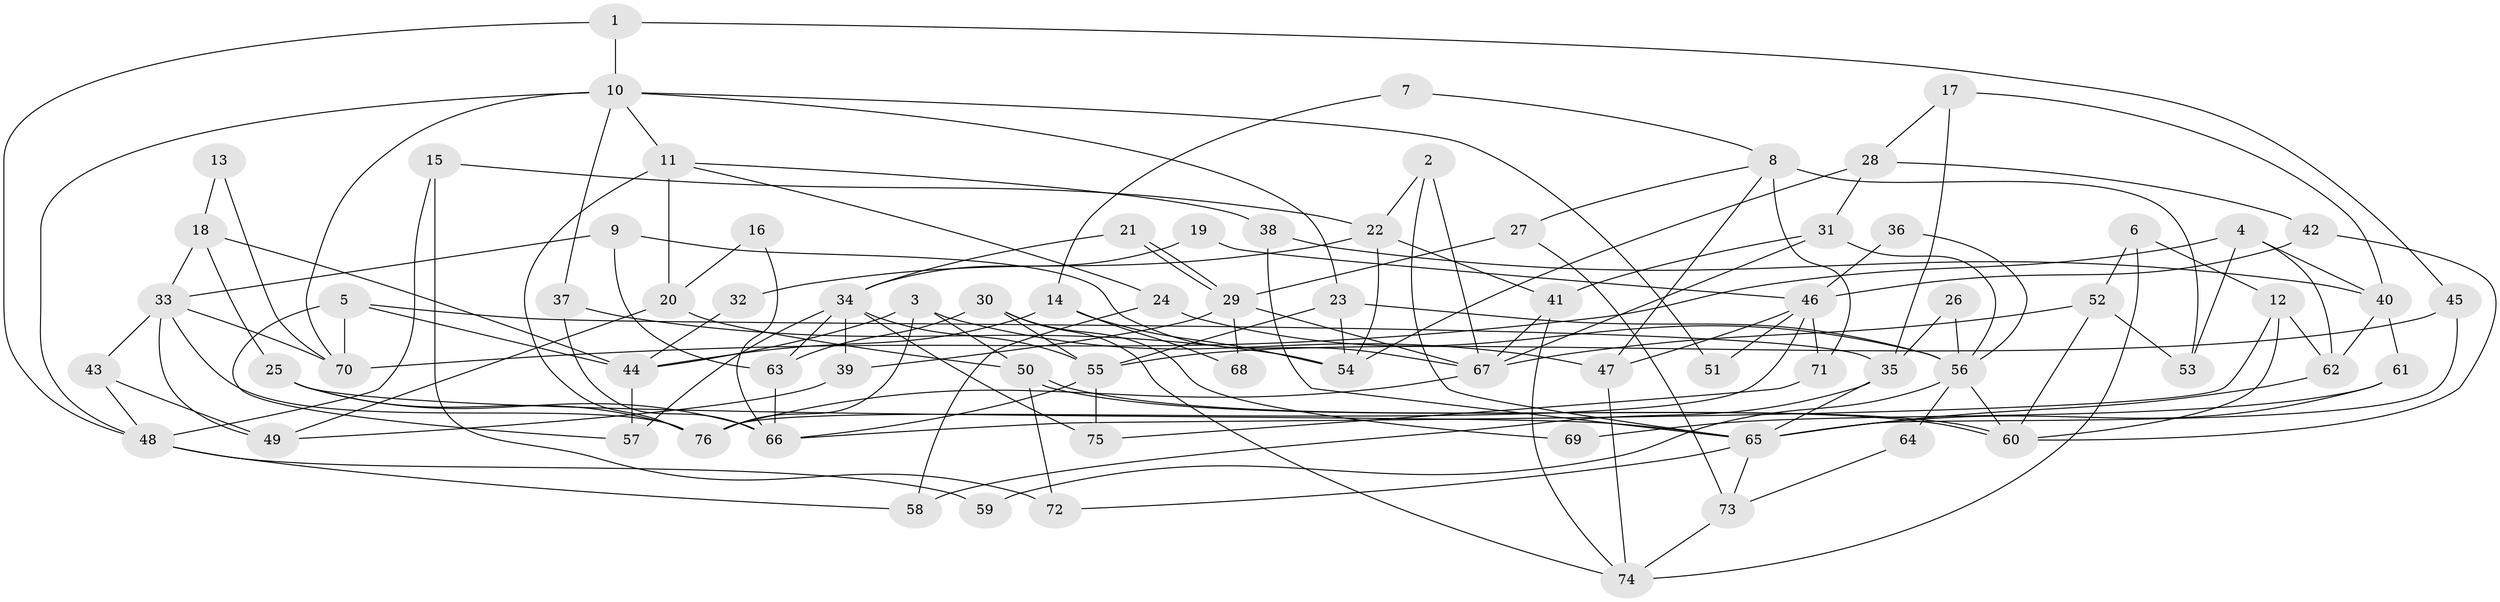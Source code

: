 // coarse degree distribution, {17: 0.034482758620689655, 10: 0.06896551724137931, 9: 0.1724137931034483, 4: 0.06896551724137931, 8: 0.1724137931034483, 3: 0.13793103448275862, 6: 0.06896551724137931, 2: 0.20689655172413793, 5: 0.06896551724137931}
// Generated by graph-tools (version 1.1) at 2025/18/03/04/25 18:18:54]
// undirected, 76 vertices, 152 edges
graph export_dot {
graph [start="1"]
  node [color=gray90,style=filled];
  1;
  2;
  3;
  4;
  5;
  6;
  7;
  8;
  9;
  10;
  11;
  12;
  13;
  14;
  15;
  16;
  17;
  18;
  19;
  20;
  21;
  22;
  23;
  24;
  25;
  26;
  27;
  28;
  29;
  30;
  31;
  32;
  33;
  34;
  35;
  36;
  37;
  38;
  39;
  40;
  41;
  42;
  43;
  44;
  45;
  46;
  47;
  48;
  49;
  50;
  51;
  52;
  53;
  54;
  55;
  56;
  57;
  58;
  59;
  60;
  61;
  62;
  63;
  64;
  65;
  66;
  67;
  68;
  69;
  70;
  71;
  72;
  73;
  74;
  75;
  76;
  1 -- 45;
  1 -- 48;
  1 -- 10;
  2 -- 22;
  2 -- 65;
  2 -- 67;
  3 -- 76;
  3 -- 44;
  3 -- 47;
  3 -- 50;
  4 -- 62;
  4 -- 70;
  4 -- 40;
  4 -- 53;
  5 -- 44;
  5 -- 35;
  5 -- 57;
  5 -- 70;
  6 -- 12;
  6 -- 52;
  6 -- 74;
  7 -- 8;
  7 -- 14;
  8 -- 47;
  8 -- 53;
  8 -- 27;
  8 -- 71;
  9 -- 67;
  9 -- 33;
  9 -- 63;
  10 -- 37;
  10 -- 11;
  10 -- 23;
  10 -- 48;
  10 -- 51;
  10 -- 70;
  11 -- 76;
  11 -- 20;
  11 -- 24;
  11 -- 38;
  12 -- 66;
  12 -- 60;
  12 -- 62;
  13 -- 18;
  13 -- 70;
  14 -- 54;
  14 -- 44;
  14 -- 68;
  15 -- 48;
  15 -- 72;
  15 -- 22;
  16 -- 66;
  16 -- 20;
  17 -- 40;
  17 -- 28;
  17 -- 35;
  18 -- 33;
  18 -- 25;
  18 -- 44;
  19 -- 34;
  19 -- 46;
  20 -- 50;
  20 -- 49;
  21 -- 29;
  21 -- 29;
  21 -- 34;
  22 -- 41;
  22 -- 32;
  22 -- 54;
  23 -- 56;
  23 -- 54;
  23 -- 55;
  24 -- 56;
  24 -- 58;
  25 -- 76;
  25 -- 66;
  25 -- 65;
  26 -- 56;
  26 -- 35;
  27 -- 73;
  27 -- 29;
  28 -- 31;
  28 -- 54;
  28 -- 42;
  29 -- 39;
  29 -- 67;
  29 -- 68;
  30 -- 55;
  30 -- 63;
  30 -- 69;
  30 -- 74;
  31 -- 41;
  31 -- 67;
  31 -- 56;
  32 -- 44;
  33 -- 70;
  33 -- 49;
  33 -- 43;
  33 -- 76;
  34 -- 75;
  34 -- 39;
  34 -- 55;
  34 -- 57;
  34 -- 63;
  35 -- 65;
  35 -- 58;
  36 -- 46;
  36 -- 56;
  37 -- 54;
  37 -- 66;
  38 -- 40;
  38 -- 65;
  39 -- 49;
  40 -- 62;
  40 -- 61;
  41 -- 67;
  41 -- 74;
  42 -- 46;
  42 -- 60;
  43 -- 48;
  43 -- 49;
  44 -- 57;
  45 -- 65;
  45 -- 55;
  46 -- 76;
  46 -- 47;
  46 -- 51;
  46 -- 71;
  47 -- 74;
  48 -- 58;
  48 -- 59;
  50 -- 60;
  50 -- 60;
  50 -- 72;
  52 -- 60;
  52 -- 67;
  52 -- 53;
  55 -- 66;
  55 -- 75;
  56 -- 60;
  56 -- 59;
  56 -- 64;
  61 -- 65;
  61 -- 69;
  62 -- 65;
  63 -- 66;
  64 -- 73;
  65 -- 72;
  65 -- 73;
  67 -- 76;
  71 -- 75;
  73 -- 74;
}
